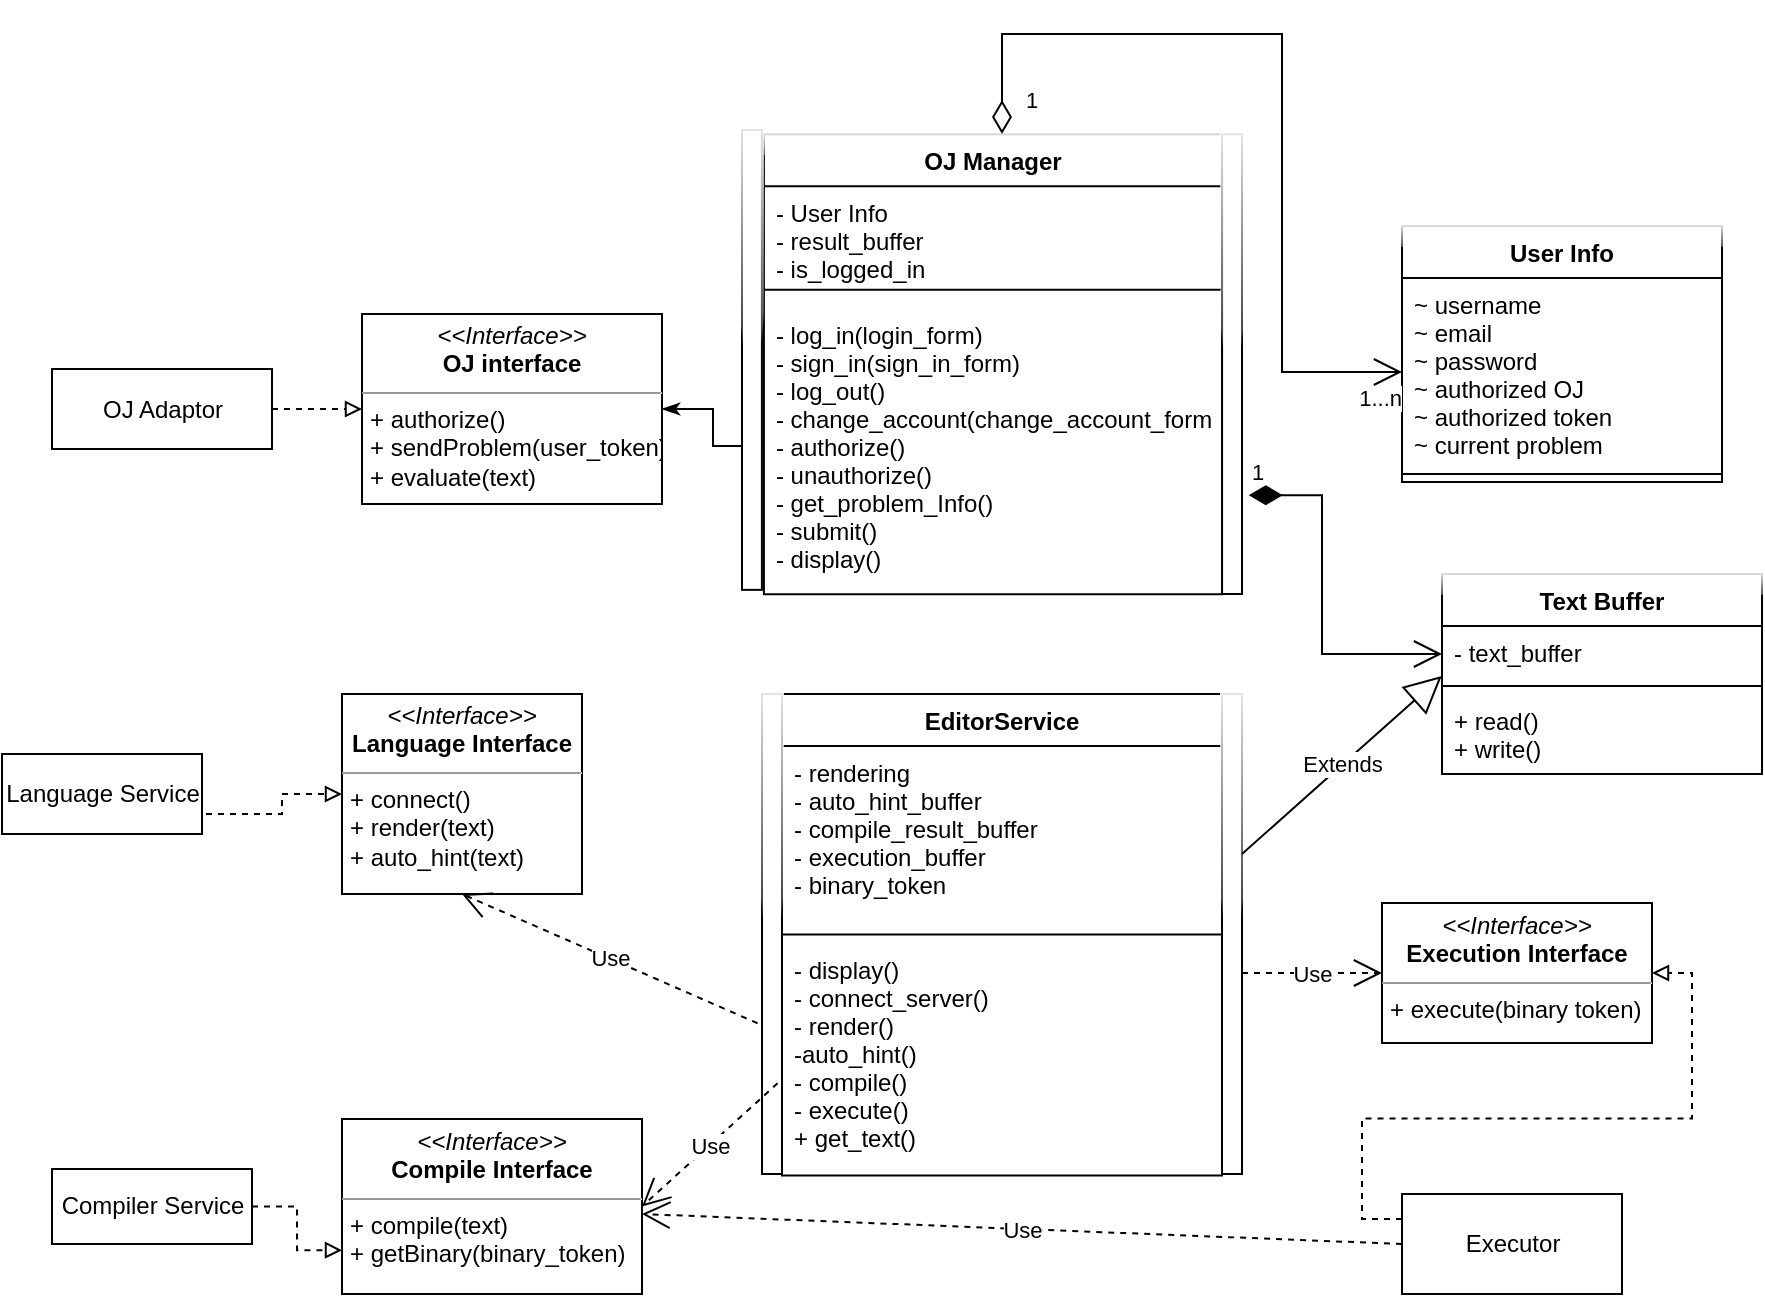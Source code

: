 <mxfile version="15.7.3" type="github">
  <diagram name="Page-1" id="c4acf3e9-155e-7222-9cf6-157b1a14988f">
    <mxGraphModel dx="2188" dy="681" grid="1" gridSize="10" guides="1" tooltips="1" connect="1" arrows="1" fold="1" page="1" pageScale="1" pageWidth="850" pageHeight="1100" background="none" math="0" shadow="0">
      <root>
        <mxCell id="0" />
        <mxCell id="1" parent="0" />
        <mxCell id="tVSR4F9iazNKwAi776XE-34" style="edgeStyle=orthogonalEdgeStyle;rounded=0;orthogonalLoop=1;jettySize=auto;html=1;exitX=1;exitY=0.5;exitDx=0;exitDy=0;entryX=0;entryY=0.75;entryDx=0;entryDy=0;dashed=1;endArrow=block;endFill=0;" parent="1" source="tVSR4F9iazNKwAi776XE-21" target="tVSR4F9iazNKwAi776XE-29" edge="1">
          <mxGeometry relative="1" as="geometry" />
        </mxCell>
        <mxCell id="tVSR4F9iazNKwAi776XE-21" value="Compiler Service" style="html=1;" parent="1" vertex="1">
          <mxGeometry x="-475" y="597.5" width="100" height="37.5" as="geometry" />
        </mxCell>
        <mxCell id="tVSR4F9iazNKwAi776XE-35" style="edgeStyle=orthogonalEdgeStyle;rounded=0;orthogonalLoop=1;jettySize=auto;html=1;exitX=0;exitY=0.25;exitDx=0;exitDy=0;entryX=1;entryY=0.5;entryDx=0;entryDy=0;dashed=1;endArrow=block;endFill=0;" parent="1" source="tVSR4F9iazNKwAi776XE-22" target="tVSR4F9iazNKwAi776XE-27" edge="1">
          <mxGeometry relative="1" as="geometry" />
        </mxCell>
        <mxCell id="tVSR4F9iazNKwAi776XE-22" value="Executor" style="html=1;" parent="1" vertex="1">
          <mxGeometry x="200" y="610" width="110" height="50" as="geometry" />
        </mxCell>
        <mxCell id="tVSR4F9iazNKwAi776XE-32" style="edgeStyle=orthogonalEdgeStyle;rounded=0;orthogonalLoop=1;jettySize=auto;html=1;exitX=1;exitY=0.5;exitDx=0;exitDy=0;endArrow=block;endFill=0;dashed=1;entryX=0;entryY=0.5;entryDx=0;entryDy=0;" parent="1" source="tVSR4F9iazNKwAi776XE-24" target="tVSR4F9iazNKwAi776XE-26" edge="1">
          <mxGeometry relative="1" as="geometry">
            <mxPoint x="-360" y="410" as="targetPoint" />
            <Array as="points">
              <mxPoint x="-400" y="420" />
              <mxPoint x="-360" y="420" />
              <mxPoint x="-360" y="410" />
            </Array>
          </mxGeometry>
        </mxCell>
        <mxCell id="tVSR4F9iazNKwAi776XE-24" value="Language Service" style="html=1;" parent="1" vertex="1">
          <mxGeometry x="-500" y="390" width="100" height="40" as="geometry" />
        </mxCell>
        <mxCell id="tVSR4F9iazNKwAi776XE-37" style="edgeStyle=orthogonalEdgeStyle;rounded=0;orthogonalLoop=1;jettySize=auto;html=1;exitX=1;exitY=0.5;exitDx=0;exitDy=0;dashed=1;endArrow=block;endFill=0;" parent="1" source="tVSR4F9iazNKwAi776XE-25" target="tVSR4F9iazNKwAi776XE-30" edge="1">
          <mxGeometry relative="1" as="geometry" />
        </mxCell>
        <mxCell id="tVSR4F9iazNKwAi776XE-25" value="OJ Adaptor" style="html=1;" parent="1" vertex="1">
          <mxGeometry x="-475" y="197.5" width="110" height="40" as="geometry" />
        </mxCell>
        <mxCell id="tVSR4F9iazNKwAi776XE-26" value="&lt;p style=&quot;margin: 0px ; margin-top: 4px ; text-align: center&quot;&gt;&lt;i&gt;&amp;lt;&amp;lt;Interface&amp;gt;&amp;gt;&lt;/i&gt;&lt;br&gt;&lt;b&gt;Language Interface&lt;/b&gt;&lt;/p&gt;&lt;hr size=&quot;1&quot;&gt;&lt;p style=&quot;margin: 0px ; margin-left: 4px&quot;&gt;+ connect()&lt;/p&gt;&lt;p style=&quot;margin: 0px ; margin-left: 4px&quot;&gt;+ render(text)&lt;/p&gt;&lt;p style=&quot;margin: 0px ; margin-left: 4px&quot;&gt;+ auto_hint(text)&lt;/p&gt;" style="verticalAlign=top;align=left;overflow=fill;fontSize=12;fontFamily=Helvetica;html=1;" parent="1" vertex="1">
          <mxGeometry x="-330" y="360" width="120" height="100" as="geometry" />
        </mxCell>
        <mxCell id="tVSR4F9iazNKwAi776XE-27" value="&lt;p style=&quot;margin: 0px ; margin-top: 4px ; text-align: center&quot;&gt;&lt;i&gt;&amp;lt;&amp;lt;Interface&amp;gt;&amp;gt;&lt;/i&gt;&lt;br&gt;&lt;b&gt;Execution Interface&lt;/b&gt;&lt;/p&gt;&lt;hr size=&quot;1&quot;&gt;&lt;p style=&quot;margin: 0px ; margin-left: 4px&quot;&gt;+ execute(binary token)&lt;/p&gt;" style="verticalAlign=top;align=left;overflow=fill;fontSize=12;fontFamily=Helvetica;html=1;" parent="1" vertex="1">
          <mxGeometry x="190" y="464.5" width="135" height="70" as="geometry" />
        </mxCell>
        <mxCell id="tVSR4F9iazNKwAi776XE-29" value="&lt;p style=&quot;margin: 0px ; margin-top: 4px ; text-align: center&quot;&gt;&lt;i&gt;&amp;lt;&amp;lt;Interface&amp;gt;&amp;gt;&lt;/i&gt;&lt;br&gt;&lt;b&gt;Compile Interface&lt;/b&gt;&lt;/p&gt;&lt;hr size=&quot;1&quot;&gt;&lt;p style=&quot;margin: 0px ; margin-left: 4px&quot;&gt;+ compile(text)&lt;/p&gt;&lt;p style=&quot;margin: 0px ; margin-left: 4px&quot;&gt;+ getBinary(binary_token)&lt;/p&gt;" style="verticalAlign=top;align=left;overflow=fill;fontSize=12;fontFamily=Helvetica;html=1;" parent="1" vertex="1">
          <mxGeometry x="-330" y="572.5" width="150" height="87.5" as="geometry" />
        </mxCell>
        <mxCell id="tVSR4F9iazNKwAi776XE-30" value="&lt;p style=&quot;margin: 0px ; margin-top: 4px ; text-align: center&quot;&gt;&lt;i&gt;&amp;lt;&amp;lt;Interface&amp;gt;&amp;gt;&lt;/i&gt;&lt;br&gt;&lt;b&gt;OJ interface&lt;/b&gt;&lt;/p&gt;&lt;hr size=&quot;1&quot;&gt;&lt;p style=&quot;margin: 0px ; margin-left: 4px&quot;&gt;+ authorize()&lt;/p&gt;&lt;p style=&quot;margin: 0px ; margin-left: 4px&quot;&gt;+ sendProblem(user_token)&lt;/p&gt;&lt;p style=&quot;margin: 0px ; margin-left: 4px&quot;&gt;+ evaluate(text)&lt;/p&gt;" style="verticalAlign=top;align=left;overflow=fill;fontSize=12;fontFamily=Helvetica;html=1;" parent="1" vertex="1">
          <mxGeometry x="-320" y="170" width="150" height="95" as="geometry" />
        </mxCell>
        <mxCell id="tVSR4F9iazNKwAi776XE-44" style="edgeStyle=orthogonalEdgeStyle;rounded=0;orthogonalLoop=1;jettySize=auto;html=1;exitX=0;exitY=0.5;exitDx=0;exitDy=0;entryX=1;entryY=0.5;entryDx=0;entryDy=0;endArrow=classicThin;endFill=1;" parent="1" source="tVSR4F9iazNKwAi776XE-16" target="tVSR4F9iazNKwAi776XE-30" edge="1">
          <mxGeometry relative="1" as="geometry" />
        </mxCell>
        <mxCell id="tVSR4F9iazNKwAi776XE-50" value="User Info" style="swimlane;fontStyle=1;align=center;verticalAlign=top;childLayout=stackLayout;horizontal=1;startSize=26;horizontalStack=0;resizeParent=1;resizeParentMax=0;resizeLast=0;collapsible=1;marginBottom=0;glass=1;" parent="1" vertex="1">
          <mxGeometry x="200" y="126" width="160" height="128" as="geometry" />
        </mxCell>
        <mxCell id="tVSR4F9iazNKwAi776XE-51" value="~ username&#xa;~ email&#xa;~ password&#xa;~ authorized OJ&#xa;~ authorized token&#xa;~ current problem" style="text;strokeColor=none;fillColor=none;align=left;verticalAlign=top;spacingLeft=4;spacingRight=4;overflow=hidden;rotatable=0;points=[[0,0.5],[1,0.5]];portConstraint=eastwest;glass=1;" parent="tVSR4F9iazNKwAi776XE-50" vertex="1">
          <mxGeometry y="26" width="160" height="94" as="geometry" />
        </mxCell>
        <mxCell id="tVSR4F9iazNKwAi776XE-52" value="" style="line;strokeWidth=1;fillColor=none;align=left;verticalAlign=middle;spacingTop=-1;spacingLeft=3;spacingRight=3;rotatable=0;labelPosition=right;points=[];portConstraint=eastwest;glass=1;" parent="tVSR4F9iazNKwAi776XE-50" vertex="1">
          <mxGeometry y="120" width="160" height="8" as="geometry" />
        </mxCell>
        <mxCell id="tVSR4F9iazNKwAi776XE-71" value="" style="group" parent="1" vertex="1" connectable="0">
          <mxGeometry x="-120" y="360" width="240" height="240" as="geometry" />
        </mxCell>
        <mxCell id="tVSR4F9iazNKwAi776XE-5" value="EditorService" style="swimlane;fontStyle=1;align=center;verticalAlign=top;childLayout=stackLayout;horizontal=1;startSize=26;horizontalStack=0;resizeParent=1;resizeParentMax=0;resizeLast=0;collapsible=1;marginBottom=0;" parent="tVSR4F9iazNKwAi776XE-71" vertex="1">
          <mxGeometry x="10" width="220" height="240.75" as="geometry" />
        </mxCell>
        <mxCell id="tVSR4F9iazNKwAi776XE-6" value="- rendering&#xa;- auto_hint_buffer&#xa;- compile_result_buffer&#xa;- execution_buffer&#xa;- binary_token" style="text;strokeColor=none;fillColor=none;align=left;verticalAlign=top;spacingLeft=4;spacingRight=4;overflow=hidden;rotatable=0;points=[[0,0.5],[1,0.5]];portConstraint=eastwest;" parent="tVSR4F9iazNKwAi776XE-5" vertex="1">
          <mxGeometry y="26" width="220" height="90" as="geometry" />
        </mxCell>
        <mxCell id="tVSR4F9iazNKwAi776XE-7" value="" style="line;strokeWidth=1;fillColor=none;align=left;verticalAlign=middle;spacingTop=-1;spacingLeft=3;spacingRight=3;rotatable=0;labelPosition=right;points=[];portConstraint=eastwest;" parent="tVSR4F9iazNKwAi776XE-5" vertex="1">
          <mxGeometry y="116" width="220" height="8.5" as="geometry" />
        </mxCell>
        <mxCell id="tVSR4F9iazNKwAi776XE-8" value="- display()&#xa;- connect_server()&#xa;- render()&#xa;-auto_hint()&#xa;- compile()&#xa;- execute()&#xa;+ get_text()" style="text;strokeColor=none;fillColor=none;align=left;verticalAlign=top;spacingLeft=4;spacingRight=4;overflow=hidden;rotatable=0;points=[[0,0.5],[1,0.5]];portConstraint=eastwest;" parent="tVSR4F9iazNKwAi776XE-5" vertex="1">
          <mxGeometry y="124.5" width="220" height="116.25" as="geometry" />
        </mxCell>
        <mxCell id="tVSR4F9iazNKwAi776XE-69" value="" style="html=1;points=[];perimeter=orthogonalPerimeter;glass=1;verticalAlign=middle;" parent="tVSR4F9iazNKwAi776XE-71" vertex="1">
          <mxGeometry width="10" height="240" as="geometry" />
        </mxCell>
        <mxCell id="tVSR4F9iazNKwAi776XE-70" value="" style="html=1;points=[];perimeter=orthogonalPerimeter;glass=1;verticalAlign=middle;" parent="tVSR4F9iazNKwAi776XE-71" vertex="1">
          <mxGeometry x="230" width="10" height="240" as="geometry" />
        </mxCell>
        <mxCell id="tVSR4F9iazNKwAi776XE-75" value="" style="group" parent="1" vertex="1" connectable="0">
          <mxGeometry x="-130" y="78" width="250" height="232" as="geometry" />
        </mxCell>
        <mxCell id="tVSR4F9iazNKwAi776XE-13" value="OJ Manager" style="swimlane;fontStyle=1;align=center;verticalAlign=top;childLayout=stackLayout;horizontal=1;startSize=26;horizontalStack=0;resizeParent=1;resizeParentMax=0;resizeLast=0;collapsible=1;marginBottom=0;glass=1;" parent="tVSR4F9iazNKwAi776XE-75" vertex="1">
          <mxGeometry x="10.956" y="2.071" width="229.08" height="229.999" as="geometry" />
        </mxCell>
        <mxCell id="tVSR4F9iazNKwAi776XE-14" value="- User Info&#xa;- result_buffer&#xa;- is_logged_in " style="text;strokeColor=none;fillColor=none;align=left;verticalAlign=top;spacingLeft=4;spacingRight=4;overflow=hidden;rotatable=0;points=[[0,0.5],[1,0.5]];portConstraint=eastwest;" parent="tVSR4F9iazNKwAi776XE-13" vertex="1">
          <mxGeometry y="26" width="229.08" height="47.643" as="geometry" />
        </mxCell>
        <mxCell id="tVSR4F9iazNKwAi776XE-15" value="" style="line;strokeWidth=1;fillColor=none;align=left;verticalAlign=middle;spacingTop=-1;spacingLeft=3;spacingRight=3;rotatable=0;labelPosition=right;points=[];portConstraint=eastwest;" parent="tVSR4F9iazNKwAi776XE-13" vertex="1">
          <mxGeometry y="73.643" width="229.08" height="8.286" as="geometry" />
        </mxCell>
        <mxCell id="tVSR4F9iazNKwAi776XE-16" value="- log_in(login_form)&#xa;- sign_in(sign_in_form)&#xa;- log_out()&#xa;- change_account(change_account_form)&#xa;- authorize()&#xa;- unauthorize()&#xa;- get_problem_Info()&#xa;- submit()&#xa;- display()" style="text;strokeColor=none;fillColor=none;align=left;verticalAlign=middle;spacingLeft=4;spacingRight=4;overflow=hidden;rotatable=0;points=[[0,0.5],[1,0.5]];portConstraint=eastwest;" parent="tVSR4F9iazNKwAi776XE-13" vertex="1">
          <mxGeometry y="81.929" width="229.08" height="148.07" as="geometry" />
        </mxCell>
        <mxCell id="tVSR4F9iazNKwAi776XE-72" value="" style="html=1;points=[];perimeter=orthogonalPerimeter;glass=1;verticalAlign=middle;" parent="tVSR4F9iazNKwAi776XE-75" vertex="1">
          <mxGeometry width="9.96" height="229.929" as="geometry" />
        </mxCell>
        <mxCell id="tVSR4F9iazNKwAi776XE-73" value="" style="html=1;points=[];perimeter=orthogonalPerimeter;glass=1;verticalAlign=middle;" parent="tVSR4F9iazNKwAi776XE-75" vertex="1">
          <mxGeometry x="240.04" y="2.071" width="9.96" height="229.929" as="geometry" />
        </mxCell>
        <mxCell id="jlhTubElEdLQrutXq7Bg-2" value="" style="endArrow=open;html=1;endSize=12;startArrow=diamondThin;startSize=14;startFill=0;edgeStyle=orthogonalEdgeStyle;rounded=0;entryX=0;entryY=0.5;entryDx=0;entryDy=0;" edge="1" parent="1" target="tVSR4F9iazNKwAi776XE-51">
          <mxGeometry relative="1" as="geometry">
            <mxPoint y="80" as="sourcePoint" />
            <mxPoint x="-170" y="340" as="targetPoint" />
            <Array as="points">
              <mxPoint y="30" />
              <mxPoint x="140" y="30" />
              <mxPoint x="140" y="199" />
            </Array>
          </mxGeometry>
        </mxCell>
        <mxCell id="jlhTubElEdLQrutXq7Bg-3" value="1" style="edgeLabel;resizable=0;html=1;align=left;verticalAlign=top;glass=1;" connectable="0" vertex="1" parent="jlhTubElEdLQrutXq7Bg-2">
          <mxGeometry x="-1" relative="1" as="geometry">
            <mxPoint x="10" y="-30" as="offset" />
          </mxGeometry>
        </mxCell>
        <mxCell id="jlhTubElEdLQrutXq7Bg-4" value="1...n" style="edgeLabel;resizable=0;html=1;align=right;verticalAlign=top;glass=1;" connectable="0" vertex="1" parent="jlhTubElEdLQrutXq7Bg-2">
          <mxGeometry x="1" relative="1" as="geometry" />
        </mxCell>
        <mxCell id="jlhTubElEdLQrutXq7Bg-13" value="Text Buffer" style="swimlane;fontStyle=1;align=center;verticalAlign=top;childLayout=stackLayout;horizontal=1;startSize=26;horizontalStack=0;resizeParent=1;resizeParentMax=0;resizeLast=0;collapsible=1;marginBottom=0;glass=1;" vertex="1" parent="1">
          <mxGeometry x="220" y="300" width="160" height="100" as="geometry" />
        </mxCell>
        <mxCell id="jlhTubElEdLQrutXq7Bg-14" value="- text_buffer" style="text;strokeColor=none;fillColor=none;align=left;verticalAlign=top;spacingLeft=4;spacingRight=4;overflow=hidden;rotatable=0;points=[[0,0.5],[1,0.5]];portConstraint=eastwest;glass=1;" vertex="1" parent="jlhTubElEdLQrutXq7Bg-13">
          <mxGeometry y="26" width="160" height="26" as="geometry" />
        </mxCell>
        <mxCell id="jlhTubElEdLQrutXq7Bg-15" value="" style="line;strokeWidth=1;fillColor=none;align=left;verticalAlign=middle;spacingTop=-1;spacingLeft=3;spacingRight=3;rotatable=0;labelPosition=right;points=[];portConstraint=eastwest;glass=1;" vertex="1" parent="jlhTubElEdLQrutXq7Bg-13">
          <mxGeometry y="52" width="160" height="8" as="geometry" />
        </mxCell>
        <mxCell id="jlhTubElEdLQrutXq7Bg-16" value="+ read()&#xa;+ write()" style="text;strokeColor=none;fillColor=none;align=left;verticalAlign=top;spacingLeft=4;spacingRight=4;overflow=hidden;rotatable=0;points=[[0,0.5],[1,0.5]];portConstraint=eastwest;glass=1;" vertex="1" parent="jlhTubElEdLQrutXq7Bg-13">
          <mxGeometry y="60" width="160" height="40" as="geometry" />
        </mxCell>
        <mxCell id="jlhTubElEdLQrutXq7Bg-17" value="Use" style="endArrow=open;endSize=12;dashed=1;html=1;rounded=0;entryX=0.5;entryY=1;entryDx=0;entryDy=0;exitX=-0.22;exitY=0.686;exitDx=0;exitDy=0;exitPerimeter=0;" edge="1" parent="1" source="tVSR4F9iazNKwAi776XE-69" target="tVSR4F9iazNKwAi776XE-26">
          <mxGeometry width="160" relative="1" as="geometry">
            <mxPoint x="-425" y="520" as="sourcePoint" />
            <mxPoint x="-265" y="520" as="targetPoint" />
          </mxGeometry>
        </mxCell>
        <mxCell id="jlhTubElEdLQrutXq7Bg-18" value="Use" style="endArrow=open;endSize=12;dashed=1;html=1;rounded=0;entryX=1;entryY=0.5;entryDx=0;entryDy=0;exitX=-0.22;exitY=0.686;exitDx=0;exitDy=0;exitPerimeter=0;" edge="1" parent="1" target="tVSR4F9iazNKwAi776XE-29">
          <mxGeometry width="160" relative="1" as="geometry">
            <mxPoint x="-112.2" y="554.64" as="sourcePoint" />
            <mxPoint x="-260" y="470" as="targetPoint" />
            <Array as="points" />
          </mxGeometry>
        </mxCell>
        <mxCell id="jlhTubElEdLQrutXq7Bg-19" value="Use" style="endArrow=open;endSize=12;dashed=1;html=1;rounded=0;exitX=0;exitY=0.5;exitDx=0;exitDy=0;" edge="1" parent="1" source="tVSR4F9iazNKwAi776XE-22">
          <mxGeometry width="160" relative="1" as="geometry">
            <mxPoint x="-102.2" y="564.64" as="sourcePoint" />
            <mxPoint x="-180" y="620" as="targetPoint" />
            <Array as="points" />
          </mxGeometry>
        </mxCell>
        <mxCell id="jlhTubElEdLQrutXq7Bg-20" value="Use" style="endArrow=open;endSize=12;dashed=1;html=1;rounded=0;entryX=0;entryY=0.5;entryDx=0;entryDy=0;" edge="1" parent="1" source="tVSR4F9iazNKwAi776XE-70" target="tVSR4F9iazNKwAi776XE-27">
          <mxGeometry width="160" relative="1" as="geometry">
            <mxPoint x="400" y="725" as="sourcePoint" />
            <mxPoint x="20" y="710" as="targetPoint" />
            <Array as="points" />
          </mxGeometry>
        </mxCell>
        <mxCell id="jlhTubElEdLQrutXq7Bg-28" value="Extends" style="endArrow=block;endSize=16;endFill=0;html=1;rounded=0;entryX=-0.001;entryY=0.962;entryDx=0;entryDy=0;entryPerimeter=0;" edge="1" parent="1" target="jlhTubElEdLQrutXq7Bg-14">
          <mxGeometry width="160" relative="1" as="geometry">
            <mxPoint x="120" y="440" as="sourcePoint" />
            <mxPoint x="280" y="440" as="targetPoint" />
          </mxGeometry>
        </mxCell>
        <mxCell id="jlhTubElEdLQrutXq7Bg-29" value="1" style="endArrow=open;html=1;endSize=12;startArrow=diamondThin;startSize=14;startFill=1;edgeStyle=orthogonalEdgeStyle;align=left;verticalAlign=bottom;rounded=0;exitX=1.341;exitY=0.785;exitDx=0;exitDy=0;exitPerimeter=0;" edge="1" parent="1" source="tVSR4F9iazNKwAi776XE-73">
          <mxGeometry x="-1" y="3" relative="1" as="geometry">
            <mxPoint x="120" y="340" as="sourcePoint" />
            <mxPoint x="220" y="340" as="targetPoint" />
            <Array as="points">
              <mxPoint x="160" y="261" />
              <mxPoint x="160" y="340" />
            </Array>
          </mxGeometry>
        </mxCell>
      </root>
    </mxGraphModel>
  </diagram>
</mxfile>
